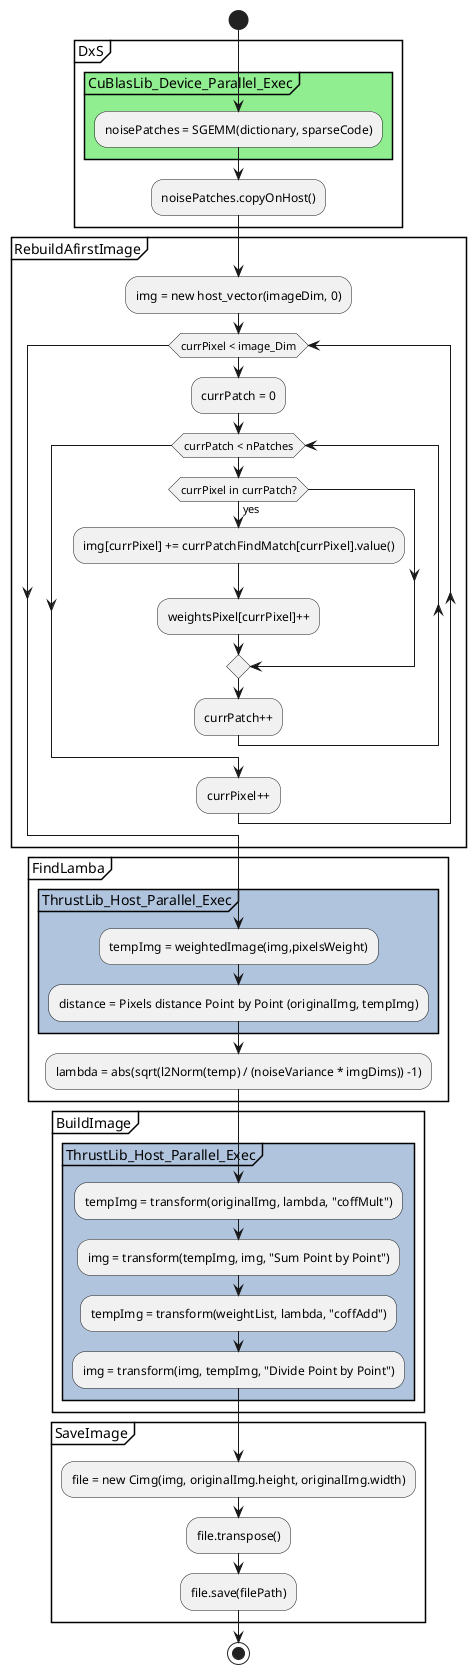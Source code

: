 @startuml BuildImageDenoisedDiagram

start

partition DxS {
    partition CuBlasLib_Device_Parallel_Exec #LightGreen{
        :noisePatches = SGEMM(dictionary, sparseCode);
    }
    :noisePatches.copyOnHost();
}

partition RebuildAfirstImage {
    :img = new host_vector(imageDim, 0);
    while (currPixel < image_Dim)
        :currPatch = 0;
        while(currPatch < nPatches)
            if(currPixel in currPatch?) then (yes)
                :img[currPixel] += currPatchFindMatch[currPixel].value();
                :weightsPixel[currPixel]++;
            endif
            :currPatch++;
        endwhile
        :currPixel++;
    endwhile
     
}

partition FindLamba {
    partition ThrustLib_Host_Parallel_Exec #LightSteelBlue{
        :tempImg = weightedImage(img,pixelsWeight);
        :distance = Pixels distance Point by Point (originalImg, tempImg);
    }
   
    :lambda = abs(sqrt(l2Norm(temp) / (noiseVariance * imgDims)) -1);
}

partition BuildImage {
    partition ThrustLib_Host_Parallel_Exec #LightSteelBlue{
        :tempImg = transform(originalImg, lambda, "coffMult");
        :img = transform(tempImg, img, "Sum Point by Point");
        :tempImg = transform(weightList, lambda, "coffAdd");
        :img = transform(img, tempImg, "Divide Point by Point");
    }
}

partition SaveImage {
    :file = new Cimg(img, originalImg.height, originalImg.width);
    :file.transpose();
    :file.save(filePath);
}

stop


@enduml
